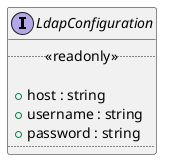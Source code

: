 @startuml LdapConfiguration diagram
interface LdapConfiguration {
  ..<<readonly>>..

  + host : string
  + username : string
  + password : string
  ....
}
@enduml
